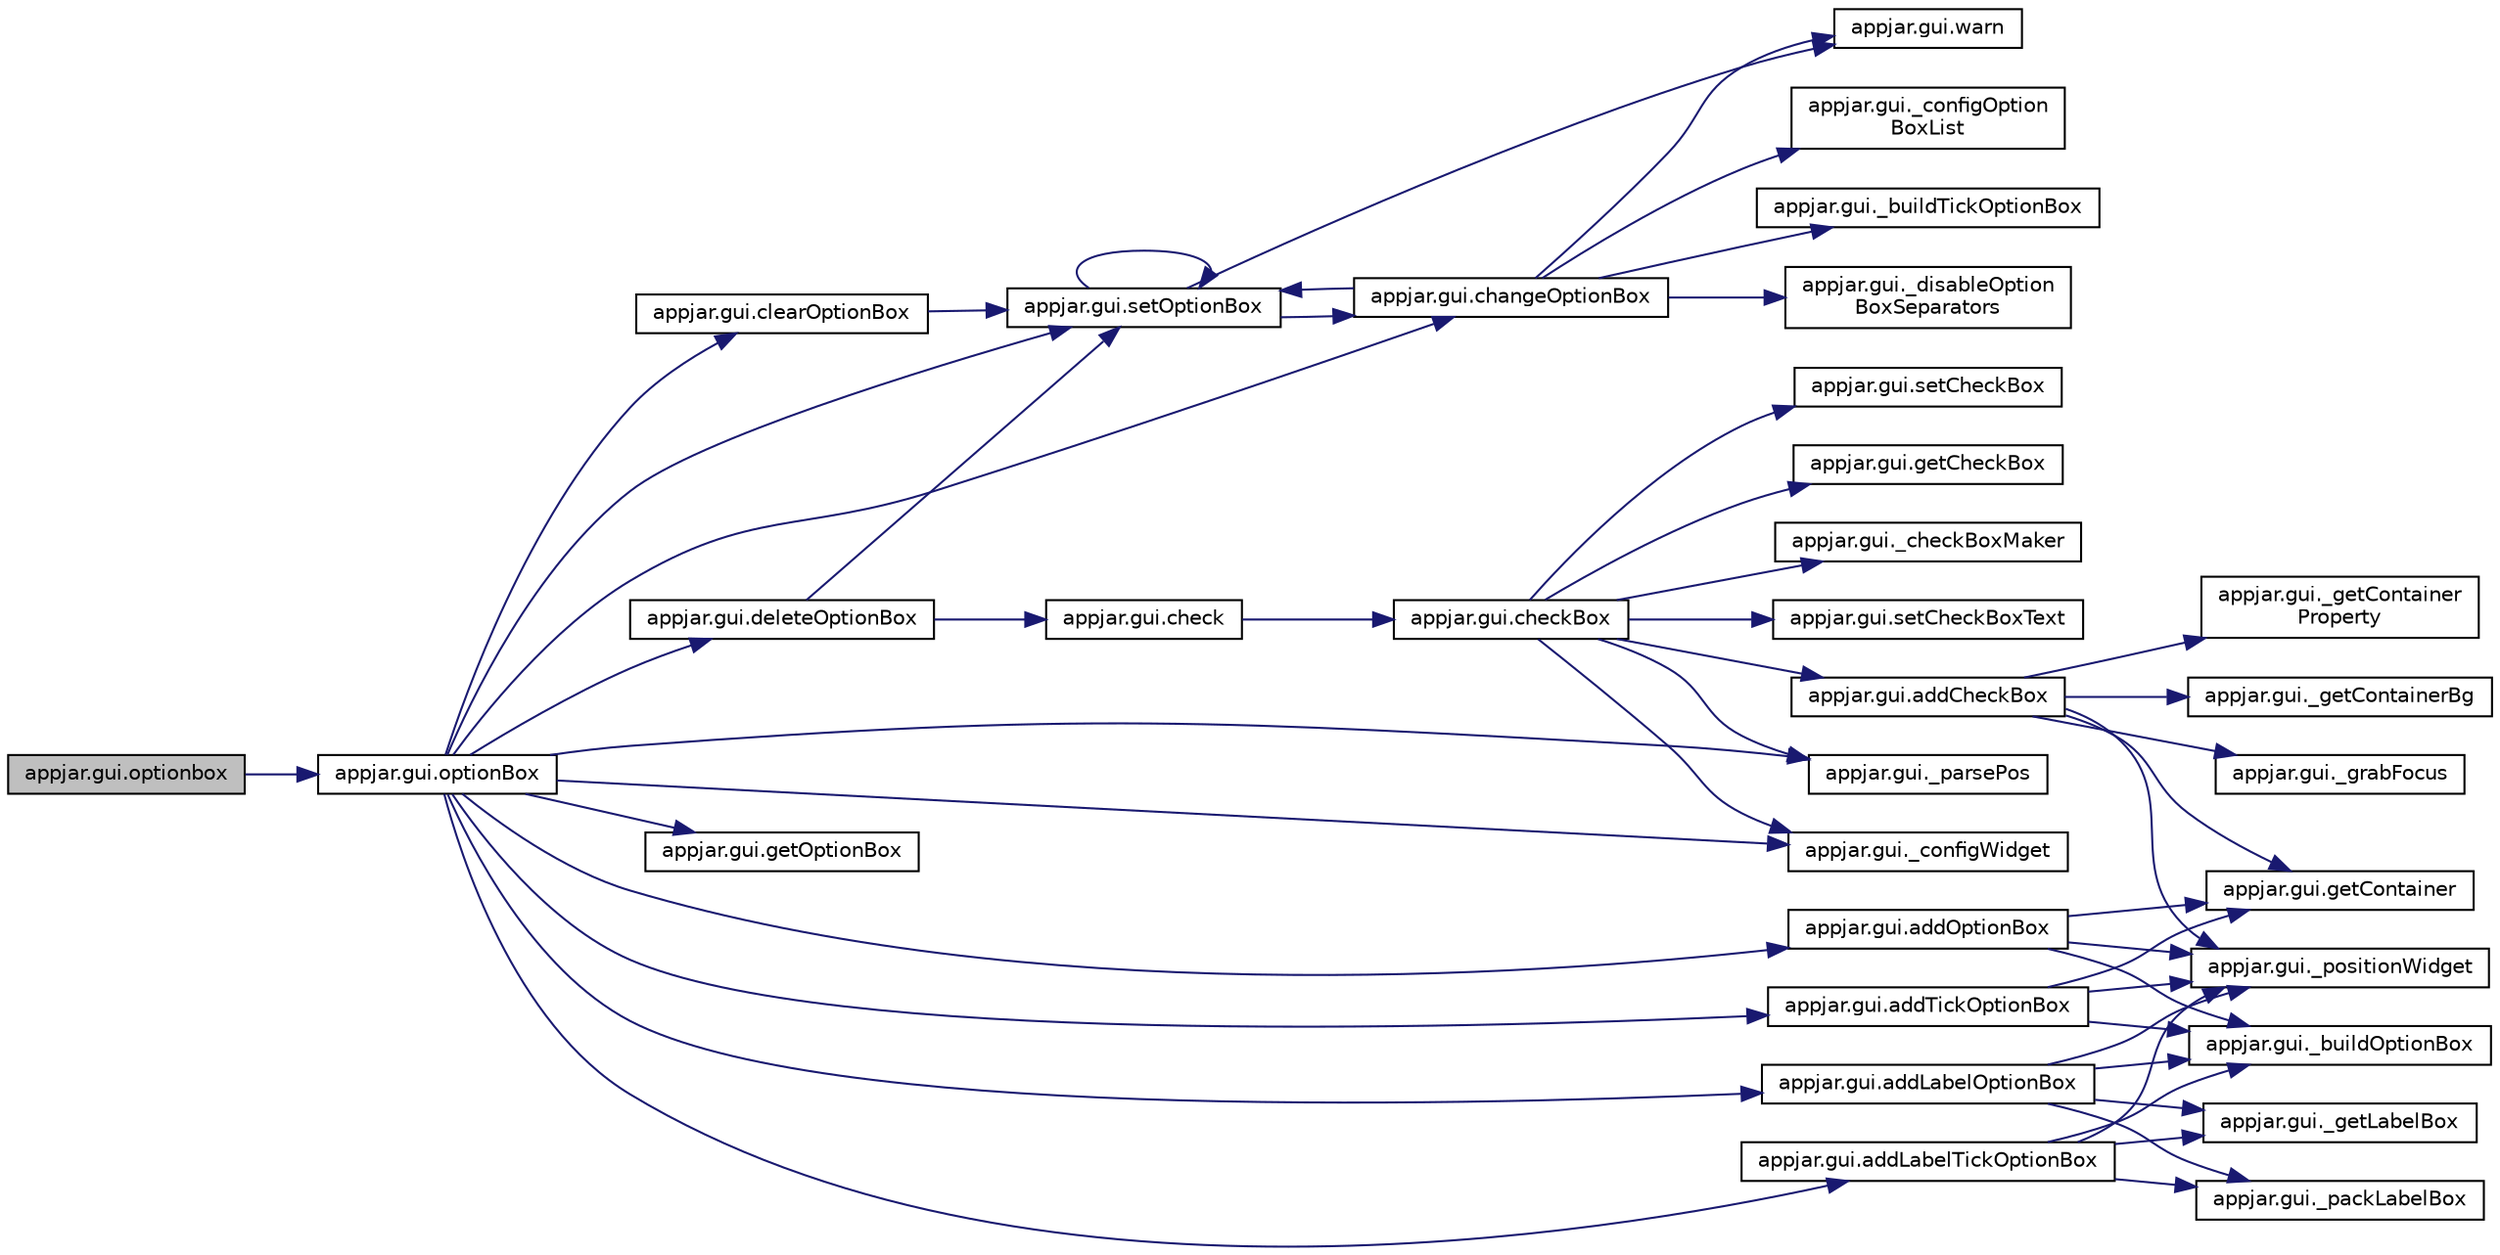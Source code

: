 digraph "appjar.gui.optionbox"
{
  edge [fontname="Helvetica",fontsize="10",labelfontname="Helvetica",labelfontsize="10"];
  node [fontname="Helvetica",fontsize="10",shape=record];
  rankdir="LR";
  Node1665 [label="appjar.gui.optionbox",height=0.2,width=0.4,color="black", fillcolor="grey75", style="filled", fontcolor="black"];
  Node1665 -> Node1666 [color="midnightblue",fontsize="10",style="solid",fontname="Helvetica"];
  Node1666 [label="appjar.gui.optionBox",height=0.2,width=0.4,color="black", fillcolor="white", style="filled",URL="$classappjar_1_1gui.html#a1e6823f3213d880cd6d4218757f4f617"];
  Node1666 -> Node1667 [color="midnightblue",fontsize="10",style="solid",fontname="Helvetica"];
  Node1667 [label="appjar.gui.setOptionBox",height=0.2,width=0.4,color="black", fillcolor="white", style="filled",URL="$classappjar_1_1gui.html#a1265f35528c0da179bf0ef8568fdf463"];
  Node1667 -> Node1668 [color="midnightblue",fontsize="10",style="solid",fontname="Helvetica"];
  Node1668 [label="appjar.gui.warn",height=0.2,width=0.4,color="black", fillcolor="white", style="filled",URL="$classappjar_1_1gui.html#a3ab0139430263b1913b4078cf34e7098"];
  Node1667 -> Node1669 [color="midnightblue",fontsize="10",style="solid",fontname="Helvetica"];
  Node1669 [label="appjar.gui.changeOptionBox",height=0.2,width=0.4,color="black", fillcolor="white", style="filled",URL="$classappjar_1_1gui.html#a974171d577bb5819246fb5c15c1e4fa8"];
  Node1669 -> Node1670 [color="midnightblue",fontsize="10",style="solid",fontname="Helvetica"];
  Node1670 [label="appjar.gui._configOption\lBoxList",height=0.2,width=0.4,color="black", fillcolor="white", style="filled",URL="$classappjar_1_1gui.html#adf8f2708fccc3dd7aabf89a51b99c84a"];
  Node1669 -> Node1668 [color="midnightblue",fontsize="10",style="solid",fontname="Helvetica"];
  Node1669 -> Node1671 [color="midnightblue",fontsize="10",style="solid",fontname="Helvetica"];
  Node1671 [label="appjar.gui._buildTickOptionBox",height=0.2,width=0.4,color="black", fillcolor="white", style="filled",URL="$classappjar_1_1gui.html#a2972ad12f09ae0257127f51a7fa3b214"];
  Node1669 -> Node1672 [color="midnightblue",fontsize="10",style="solid",fontname="Helvetica"];
  Node1672 [label="appjar.gui._disableOption\lBoxSeparators",height=0.2,width=0.4,color="black", fillcolor="white", style="filled",URL="$classappjar_1_1gui.html#a37d662a79a1c51f5a89cabec8c2600e9"];
  Node1669 -> Node1667 [color="midnightblue",fontsize="10",style="solid",fontname="Helvetica"];
  Node1667 -> Node1667 [color="midnightblue",fontsize="10",style="solid",fontname="Helvetica"];
  Node1666 -> Node1673 [color="midnightblue",fontsize="10",style="solid",fontname="Helvetica"];
  Node1673 [label="appjar.gui.clearOptionBox",height=0.2,width=0.4,color="black", fillcolor="white", style="filled",URL="$classappjar_1_1gui.html#a0db4ea223b08f1db3925b7b42c324de7"];
  Node1673 -> Node1667 [color="midnightblue",fontsize="10",style="solid",fontname="Helvetica"];
  Node1666 -> Node1669 [color="midnightblue",fontsize="10",style="solid",fontname="Helvetica"];
  Node1666 -> Node1674 [color="midnightblue",fontsize="10",style="solid",fontname="Helvetica"];
  Node1674 [label="appjar.gui.deleteOptionBox",height=0.2,width=0.4,color="black", fillcolor="white", style="filled",URL="$classappjar_1_1gui.html#ab62464e72a72f5159c279f1218a2a447"];
  Node1674 -> Node1675 [color="midnightblue",fontsize="10",style="solid",fontname="Helvetica"];
  Node1675 [label="appjar.gui.check",height=0.2,width=0.4,color="black", fillcolor="white", style="filled",URL="$classappjar_1_1gui.html#a19ebba5d0f738981a6d3210a88d20dbc"];
  Node1675 -> Node1676 [color="midnightblue",fontsize="10",style="solid",fontname="Helvetica"];
  Node1676 [label="appjar.gui.checkBox",height=0.2,width=0.4,color="black", fillcolor="white", style="filled",URL="$classappjar_1_1gui.html#a88b585699e7e9d95175900d31961112d"];
  Node1676 -> Node1677 [color="midnightblue",fontsize="10",style="solid",fontname="Helvetica"];
  Node1677 [label="appjar.gui.setCheckBox",height=0.2,width=0.4,color="black", fillcolor="white", style="filled",URL="$classappjar_1_1gui.html#a4af955974473127c2bec7749b1c123c3"];
  Node1676 -> Node1678 [color="midnightblue",fontsize="10",style="solid",fontname="Helvetica"];
  Node1678 [label="appjar.gui.getCheckBox",height=0.2,width=0.4,color="black", fillcolor="white", style="filled",URL="$classappjar_1_1gui.html#a1c08bb4ed7a20a9a540ac7ce370eb236"];
  Node1676 -> Node1679 [color="midnightblue",fontsize="10",style="solid",fontname="Helvetica"];
  Node1679 [label="appjar.gui._parsePos",height=0.2,width=0.4,color="black", fillcolor="white", style="filled",URL="$classappjar_1_1gui.html#a8174359ccd50269f6c9f63f00cbb9d7e",tooltip="FUNCTIONS for labels. "];
  Node1676 -> Node1680 [color="midnightblue",fontsize="10",style="solid",fontname="Helvetica"];
  Node1680 [label="appjar.gui._checkBoxMaker",height=0.2,width=0.4,color="black", fillcolor="white", style="filled",URL="$classappjar_1_1gui.html#a45ff6b2e049f7dbda427857cbc1778f5"];
  Node1676 -> Node1681 [color="midnightblue",fontsize="10",style="solid",fontname="Helvetica"];
  Node1681 [label="appjar.gui.setCheckBoxText",height=0.2,width=0.4,color="black", fillcolor="white", style="filled",URL="$classappjar_1_1gui.html#a0a94a7366ee08f746bfc0ee79fa28414"];
  Node1676 -> Node1682 [color="midnightblue",fontsize="10",style="solid",fontname="Helvetica"];
  Node1682 [label="appjar.gui._configWidget",height=0.2,width=0.4,color="black", fillcolor="white", style="filled",URL="$classappjar_1_1gui.html#ac54e9af2a9e7a18f87f0ffafbd156353"];
  Node1676 -> Node1683 [color="midnightblue",fontsize="10",style="solid",fontname="Helvetica"];
  Node1683 [label="appjar.gui.addCheckBox",height=0.2,width=0.4,color="black", fillcolor="white", style="filled",URL="$classappjar_1_1gui.html#a65dadc504c218227cf826fccaa795b89"];
  Node1683 -> Node1684 [color="midnightblue",fontsize="10",style="solid",fontname="Helvetica"];
  Node1684 [label="appjar.gui.getContainer",height=0.2,width=0.4,color="black", fillcolor="white", style="filled",URL="$classappjar_1_1gui.html#a2e8ea27bae5f6758257be218c8279b56"];
  Node1683 -> Node1685 [color="midnightblue",fontsize="10",style="solid",fontname="Helvetica"];
  Node1685 [label="appjar.gui._getContainer\lProperty",height=0.2,width=0.4,color="black", fillcolor="white", style="filled",URL="$classappjar_1_1gui.html#aa5d65e2282cfbe0a4b963b369e7d4e51"];
  Node1683 -> Node1686 [color="midnightblue",fontsize="10",style="solid",fontname="Helvetica"];
  Node1686 [label="appjar.gui._getContainerBg",height=0.2,width=0.4,color="black", fillcolor="white", style="filled",URL="$classappjar_1_1gui.html#a120b8d0d6e0b536ac8735df1ffefd37a"];
  Node1683 -> Node1687 [color="midnightblue",fontsize="10",style="solid",fontname="Helvetica"];
  Node1687 [label="appjar.gui._grabFocus",height=0.2,width=0.4,color="black", fillcolor="white", style="filled",URL="$classappjar_1_1gui.html#a955fd18aaabc99392cfdbf7809a862de"];
  Node1683 -> Node1688 [color="midnightblue",fontsize="10",style="solid",fontname="Helvetica"];
  Node1688 [label="appjar.gui._positionWidget",height=0.2,width=0.4,color="black", fillcolor="white", style="filled",URL="$classappjar_1_1gui.html#a073b1298767aeb92dd77b77cb6000e8c"];
  Node1674 -> Node1667 [color="midnightblue",fontsize="10",style="solid",fontname="Helvetica"];
  Node1666 -> Node1689 [color="midnightblue",fontsize="10",style="solid",fontname="Helvetica"];
  Node1689 [label="appjar.gui.getOptionBox",height=0.2,width=0.4,color="black", fillcolor="white", style="filled",URL="$classappjar_1_1gui.html#abacd02677277cb43514dcf2298ac3674"];
  Node1666 -> Node1679 [color="midnightblue",fontsize="10",style="solid",fontname="Helvetica"];
  Node1666 -> Node1690 [color="midnightblue",fontsize="10",style="solid",fontname="Helvetica"];
  Node1690 [label="appjar.gui.addLabelTickOptionBox",height=0.2,width=0.4,color="black", fillcolor="white", style="filled",URL="$classappjar_1_1gui.html#a6a0bbd621cd1535852a1d8957385a7bb"];
  Node1690 -> Node1691 [color="midnightblue",fontsize="10",style="solid",fontname="Helvetica"];
  Node1691 [label="appjar.gui._getLabelBox",height=0.2,width=0.4,color="black", fillcolor="white", style="filled",URL="$classappjar_1_1gui.html#a51c5eb87c3f9da1969b45f5831a62f16",tooltip="LabelBox Functions. "];
  Node1690 -> Node1692 [color="midnightblue",fontsize="10",style="solid",fontname="Helvetica"];
  Node1692 [label="appjar.gui._buildOptionBox",height=0.2,width=0.4,color="black", fillcolor="white", style="filled",URL="$classappjar_1_1gui.html#a64e461f4fa6ab5f15313891ddaca02b2"];
  Node1690 -> Node1693 [color="midnightblue",fontsize="10",style="solid",fontname="Helvetica"];
  Node1693 [label="appjar.gui._packLabelBox",height=0.2,width=0.4,color="black", fillcolor="white", style="filled",URL="$classappjar_1_1gui.html#ad73cb453be128eb9e03b05ba5dff1480"];
  Node1690 -> Node1688 [color="midnightblue",fontsize="10",style="solid",fontname="Helvetica"];
  Node1666 -> Node1694 [color="midnightblue",fontsize="10",style="solid",fontname="Helvetica"];
  Node1694 [label="appjar.gui.addTickOptionBox",height=0.2,width=0.4,color="black", fillcolor="white", style="filled",URL="$classappjar_1_1gui.html#ab439d49f6c4be161345abf4fd11dd0c5"];
  Node1694 -> Node1692 [color="midnightblue",fontsize="10",style="solid",fontname="Helvetica"];
  Node1694 -> Node1684 [color="midnightblue",fontsize="10",style="solid",fontname="Helvetica"];
  Node1694 -> Node1688 [color="midnightblue",fontsize="10",style="solid",fontname="Helvetica"];
  Node1666 -> Node1695 [color="midnightblue",fontsize="10",style="solid",fontname="Helvetica"];
  Node1695 [label="appjar.gui.addLabelOptionBox",height=0.2,width=0.4,color="black", fillcolor="white", style="filled",URL="$classappjar_1_1gui.html#a53643139f8d07a9a43d7aafee7d6337e"];
  Node1695 -> Node1691 [color="midnightblue",fontsize="10",style="solid",fontname="Helvetica"];
  Node1695 -> Node1692 [color="midnightblue",fontsize="10",style="solid",fontname="Helvetica"];
  Node1695 -> Node1693 [color="midnightblue",fontsize="10",style="solid",fontname="Helvetica"];
  Node1695 -> Node1688 [color="midnightblue",fontsize="10",style="solid",fontname="Helvetica"];
  Node1666 -> Node1696 [color="midnightblue",fontsize="10",style="solid",fontname="Helvetica"];
  Node1696 [label="appjar.gui.addOptionBox",height=0.2,width=0.4,color="black", fillcolor="white", style="filled",URL="$classappjar_1_1gui.html#ae354fdda13178fe687c65d4c5d0fa33d"];
  Node1696 -> Node1692 [color="midnightblue",fontsize="10",style="solid",fontname="Helvetica"];
  Node1696 -> Node1684 [color="midnightblue",fontsize="10",style="solid",fontname="Helvetica"];
  Node1696 -> Node1688 [color="midnightblue",fontsize="10",style="solid",fontname="Helvetica"];
  Node1666 -> Node1682 [color="midnightblue",fontsize="10",style="solid",fontname="Helvetica"];
}
